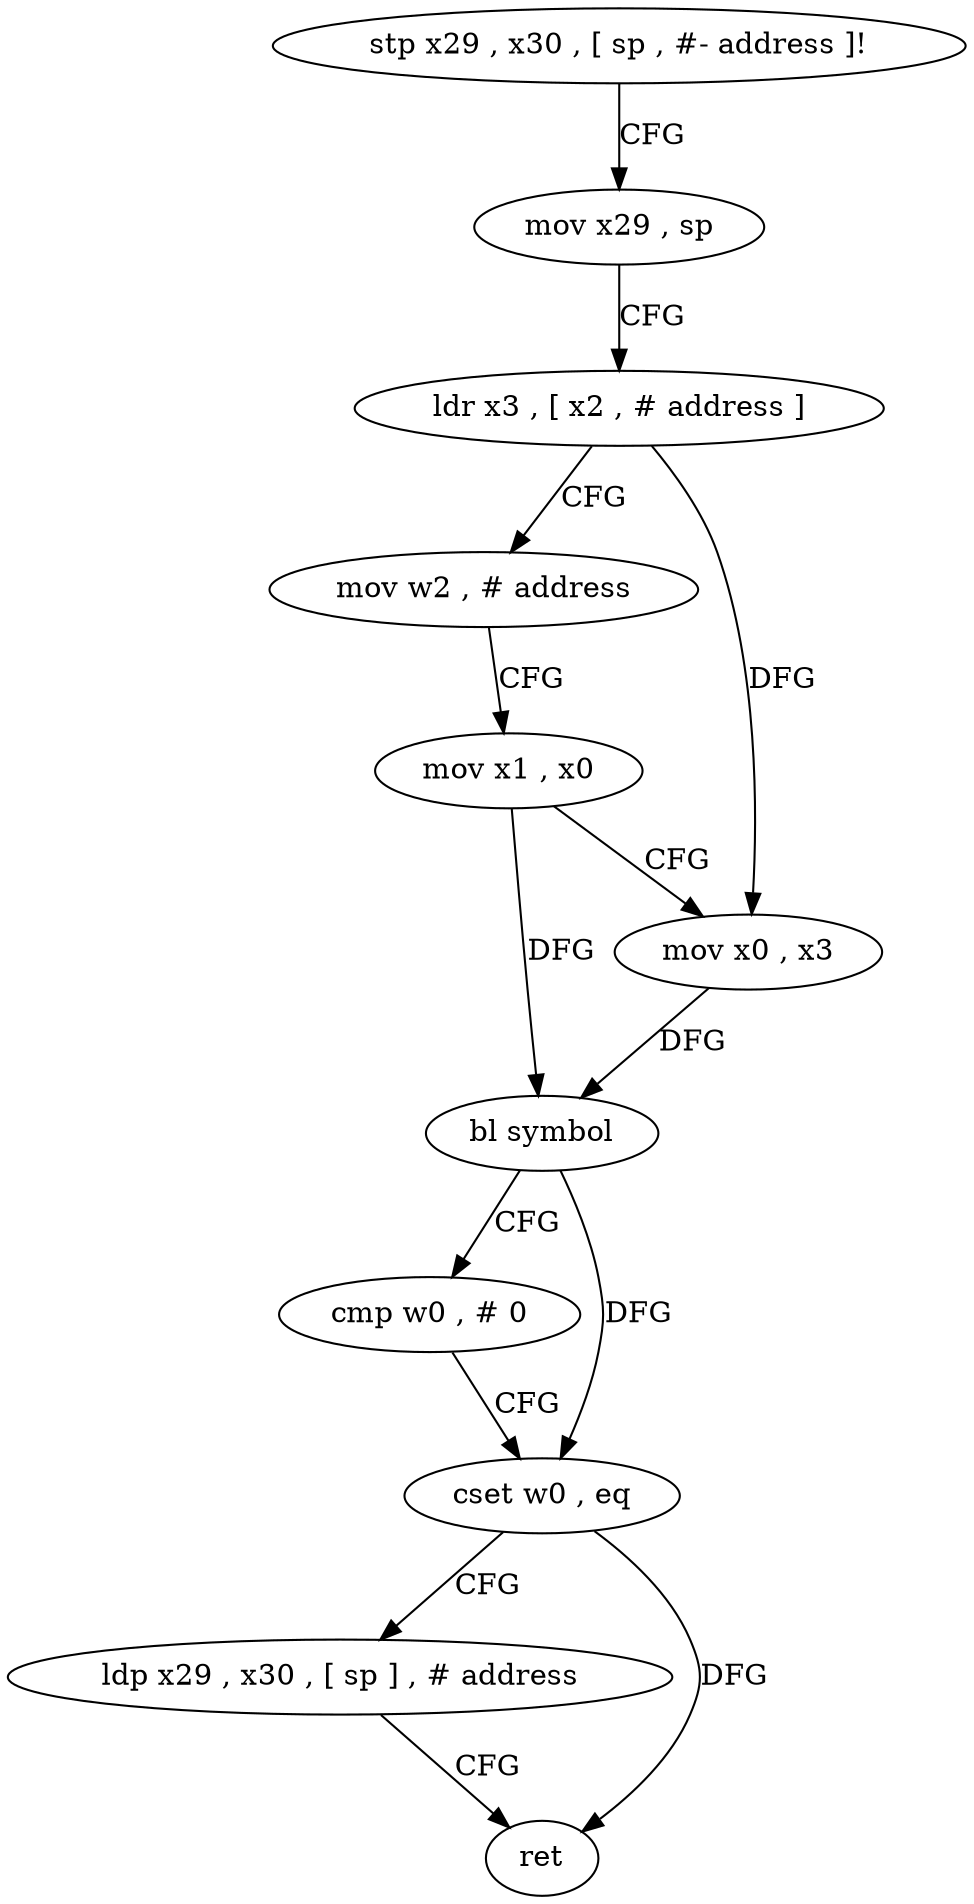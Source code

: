 digraph "func" {
"4215272" [label = "stp x29 , x30 , [ sp , #- address ]!" ]
"4215276" [label = "mov x29 , sp" ]
"4215280" [label = "ldr x3 , [ x2 , # address ]" ]
"4215284" [label = "mov w2 , # address" ]
"4215288" [label = "mov x1 , x0" ]
"4215292" [label = "mov x0 , x3" ]
"4215296" [label = "bl symbol" ]
"4215300" [label = "cmp w0 , # 0" ]
"4215304" [label = "cset w0 , eq" ]
"4215308" [label = "ldp x29 , x30 , [ sp ] , # address" ]
"4215312" [label = "ret" ]
"4215272" -> "4215276" [ label = "CFG" ]
"4215276" -> "4215280" [ label = "CFG" ]
"4215280" -> "4215284" [ label = "CFG" ]
"4215280" -> "4215292" [ label = "DFG" ]
"4215284" -> "4215288" [ label = "CFG" ]
"4215288" -> "4215292" [ label = "CFG" ]
"4215288" -> "4215296" [ label = "DFG" ]
"4215292" -> "4215296" [ label = "DFG" ]
"4215296" -> "4215300" [ label = "CFG" ]
"4215296" -> "4215304" [ label = "DFG" ]
"4215300" -> "4215304" [ label = "CFG" ]
"4215304" -> "4215308" [ label = "CFG" ]
"4215304" -> "4215312" [ label = "DFG" ]
"4215308" -> "4215312" [ label = "CFG" ]
}
